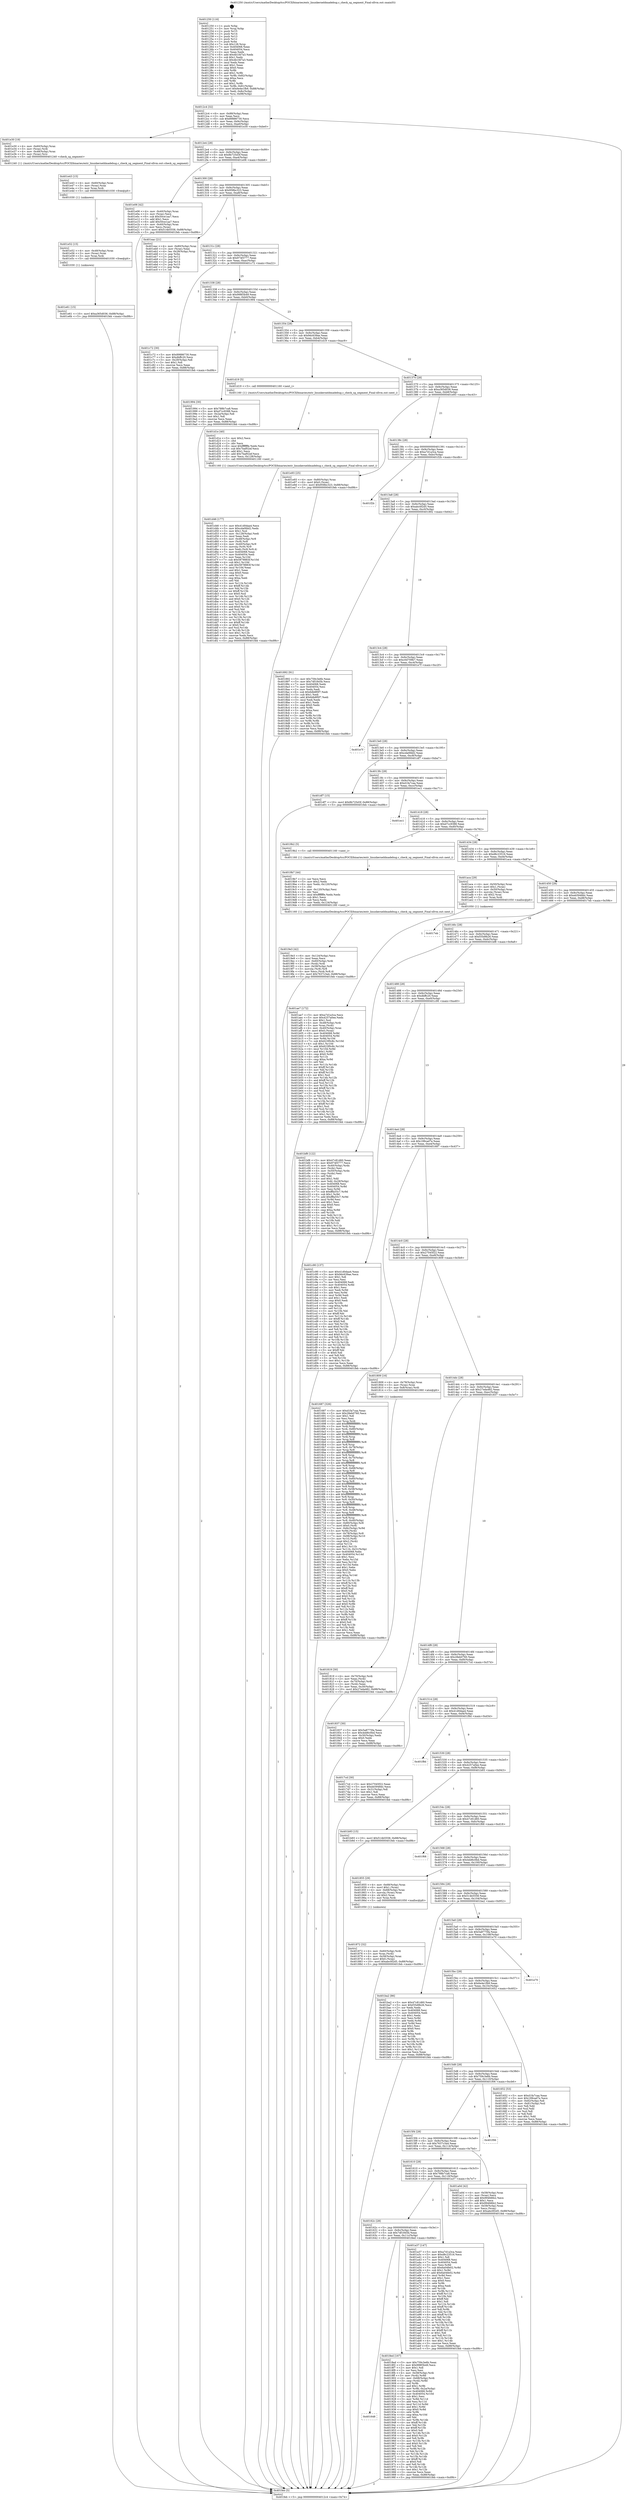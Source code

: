 digraph "0x401250" {
  label = "0x401250 (/mnt/c/Users/mathe/Desktop/tcc/POCII/binaries/extr_linuxkerneldmadebug.c_check_sg_segment_Final-ollvm.out::main(0))"
  labelloc = "t"
  node[shape=record]

  Entry [label="",width=0.3,height=0.3,shape=circle,fillcolor=black,style=filled]
  "0x4012c4" [label="{
     0x4012c4 [32]\l
     | [instrs]\l
     &nbsp;&nbsp;0x4012c4 \<+6\>: mov -0x88(%rbp),%eax\l
     &nbsp;&nbsp;0x4012ca \<+2\>: mov %eax,%ecx\l
     &nbsp;&nbsp;0x4012cc \<+6\>: sub $0x89886730,%ecx\l
     &nbsp;&nbsp;0x4012d2 \<+6\>: mov %eax,-0x9c(%rbp)\l
     &nbsp;&nbsp;0x4012d8 \<+6\>: mov %ecx,-0xa0(%rbp)\l
     &nbsp;&nbsp;0x4012de \<+6\>: je 0000000000401e30 \<main+0xbe0\>\l
  }"]
  "0x401e30" [label="{
     0x401e30 [19]\l
     | [instrs]\l
     &nbsp;&nbsp;0x401e30 \<+4\>: mov -0x60(%rbp),%rax\l
     &nbsp;&nbsp;0x401e34 \<+3\>: mov (%rax),%rdi\l
     &nbsp;&nbsp;0x401e37 \<+4\>: mov -0x48(%rbp),%rax\l
     &nbsp;&nbsp;0x401e3b \<+3\>: mov (%rax),%rsi\l
     &nbsp;&nbsp;0x401e3e \<+5\>: call 0000000000401240 \<check_sg_segment\>\l
     | [calls]\l
     &nbsp;&nbsp;0x401240 \{1\} (/mnt/c/Users/mathe/Desktop/tcc/POCII/binaries/extr_linuxkerneldmadebug.c_check_sg_segment_Final-ollvm.out::check_sg_segment)\l
  }"]
  "0x4012e4" [label="{
     0x4012e4 [28]\l
     | [instrs]\l
     &nbsp;&nbsp;0x4012e4 \<+5\>: jmp 00000000004012e9 \<main+0x99\>\l
     &nbsp;&nbsp;0x4012e9 \<+6\>: mov -0x9c(%rbp),%eax\l
     &nbsp;&nbsp;0x4012ef \<+5\>: sub $0x8b725d3f,%eax\l
     &nbsp;&nbsp;0x4012f4 \<+6\>: mov %eax,-0xa4(%rbp)\l
     &nbsp;&nbsp;0x4012fa \<+6\>: je 0000000000401e06 \<main+0xbb6\>\l
  }"]
  Exit [label="",width=0.3,height=0.3,shape=circle,fillcolor=black,style=filled,peripheries=2]
  "0x401e06" [label="{
     0x401e06 [42]\l
     | [instrs]\l
     &nbsp;&nbsp;0x401e06 \<+4\>: mov -0x40(%rbp),%rax\l
     &nbsp;&nbsp;0x401e0a \<+2\>: mov (%rax),%ecx\l
     &nbsp;&nbsp;0x401e0c \<+6\>: sub $0x50ce1aa7,%ecx\l
     &nbsp;&nbsp;0x401e12 \<+3\>: add $0x1,%ecx\l
     &nbsp;&nbsp;0x401e15 \<+6\>: add $0x50ce1aa7,%ecx\l
     &nbsp;&nbsp;0x401e1b \<+4\>: mov -0x40(%rbp),%rax\l
     &nbsp;&nbsp;0x401e1f \<+2\>: mov %ecx,(%rax)\l
     &nbsp;&nbsp;0x401e21 \<+10\>: movl $0x514b5558,-0x88(%rbp)\l
     &nbsp;&nbsp;0x401e2b \<+5\>: jmp 0000000000401feb \<main+0xd9b\>\l
  }"]
  "0x401300" [label="{
     0x401300 [28]\l
     | [instrs]\l
     &nbsp;&nbsp;0x401300 \<+5\>: jmp 0000000000401305 \<main+0xb5\>\l
     &nbsp;&nbsp;0x401305 \<+6\>: mov -0x9c(%rbp),%eax\l
     &nbsp;&nbsp;0x40130b \<+5\>: sub $0x958bc323,%eax\l
     &nbsp;&nbsp;0x401310 \<+6\>: mov %eax,-0xa8(%rbp)\l
     &nbsp;&nbsp;0x401316 \<+6\>: je 0000000000401eac \<main+0xc5c\>\l
  }"]
  "0x401e61" [label="{
     0x401e61 [15]\l
     | [instrs]\l
     &nbsp;&nbsp;0x401e61 \<+10\>: movl $0xa365d036,-0x88(%rbp)\l
     &nbsp;&nbsp;0x401e6b \<+5\>: jmp 0000000000401feb \<main+0xd9b\>\l
  }"]
  "0x401eac" [label="{
     0x401eac [21]\l
     | [instrs]\l
     &nbsp;&nbsp;0x401eac \<+4\>: mov -0x80(%rbp),%rax\l
     &nbsp;&nbsp;0x401eb0 \<+2\>: mov (%rax),%eax\l
     &nbsp;&nbsp;0x401eb2 \<+4\>: lea -0x28(%rbp),%rsp\l
     &nbsp;&nbsp;0x401eb6 \<+1\>: pop %rbx\l
     &nbsp;&nbsp;0x401eb7 \<+2\>: pop %r12\l
     &nbsp;&nbsp;0x401eb9 \<+2\>: pop %r13\l
     &nbsp;&nbsp;0x401ebb \<+2\>: pop %r14\l
     &nbsp;&nbsp;0x401ebd \<+2\>: pop %r15\l
     &nbsp;&nbsp;0x401ebf \<+1\>: pop %rbp\l
     &nbsp;&nbsp;0x401ec0 \<+1\>: ret\l
  }"]
  "0x40131c" [label="{
     0x40131c [28]\l
     | [instrs]\l
     &nbsp;&nbsp;0x40131c \<+5\>: jmp 0000000000401321 \<main+0xd1\>\l
     &nbsp;&nbsp;0x401321 \<+6\>: mov -0x9c(%rbp),%eax\l
     &nbsp;&nbsp;0x401327 \<+5\>: sub $0x974f3777,%eax\l
     &nbsp;&nbsp;0x40132c \<+6\>: mov %eax,-0xac(%rbp)\l
     &nbsp;&nbsp;0x401332 \<+6\>: je 0000000000401c72 \<main+0xa22\>\l
  }"]
  "0x401e52" [label="{
     0x401e52 [15]\l
     | [instrs]\l
     &nbsp;&nbsp;0x401e52 \<+4\>: mov -0x48(%rbp),%rax\l
     &nbsp;&nbsp;0x401e56 \<+3\>: mov (%rax),%rax\l
     &nbsp;&nbsp;0x401e59 \<+3\>: mov %rax,%rdi\l
     &nbsp;&nbsp;0x401e5c \<+5\>: call 0000000000401030 \<free@plt\>\l
     | [calls]\l
     &nbsp;&nbsp;0x401030 \{1\} (unknown)\l
  }"]
  "0x401c72" [label="{
     0x401c72 [30]\l
     | [instrs]\l
     &nbsp;&nbsp;0x401c72 \<+5\>: mov $0x89886730,%eax\l
     &nbsp;&nbsp;0x401c77 \<+5\>: mov $0xdbffc20,%ecx\l
     &nbsp;&nbsp;0x401c7c \<+3\>: mov -0x29(%rbp),%dl\l
     &nbsp;&nbsp;0x401c7f \<+3\>: test $0x1,%dl\l
     &nbsp;&nbsp;0x401c82 \<+3\>: cmovne %ecx,%eax\l
     &nbsp;&nbsp;0x401c85 \<+6\>: mov %eax,-0x88(%rbp)\l
     &nbsp;&nbsp;0x401c8b \<+5\>: jmp 0000000000401feb \<main+0xd9b\>\l
  }"]
  "0x401338" [label="{
     0x401338 [28]\l
     | [instrs]\l
     &nbsp;&nbsp;0x401338 \<+5\>: jmp 000000000040133d \<main+0xed\>\l
     &nbsp;&nbsp;0x40133d \<+6\>: mov -0x9c(%rbp),%eax\l
     &nbsp;&nbsp;0x401343 \<+5\>: sub $0x998f3b49,%eax\l
     &nbsp;&nbsp;0x401348 \<+6\>: mov %eax,-0xb0(%rbp)\l
     &nbsp;&nbsp;0x40134e \<+6\>: je 0000000000401994 \<main+0x744\>\l
  }"]
  "0x401e43" [label="{
     0x401e43 [15]\l
     | [instrs]\l
     &nbsp;&nbsp;0x401e43 \<+4\>: mov -0x60(%rbp),%rax\l
     &nbsp;&nbsp;0x401e47 \<+3\>: mov (%rax),%rax\l
     &nbsp;&nbsp;0x401e4a \<+3\>: mov %rax,%rdi\l
     &nbsp;&nbsp;0x401e4d \<+5\>: call 0000000000401030 \<free@plt\>\l
     | [calls]\l
     &nbsp;&nbsp;0x401030 \{1\} (unknown)\l
  }"]
  "0x401994" [label="{
     0x401994 [30]\l
     | [instrs]\l
     &nbsp;&nbsp;0x401994 \<+5\>: mov $0x788b7ca8,%eax\l
     &nbsp;&nbsp;0x401999 \<+5\>: mov $0xd7cc9388,%ecx\l
     &nbsp;&nbsp;0x40199e \<+3\>: mov -0x2a(%rbp),%dl\l
     &nbsp;&nbsp;0x4019a1 \<+3\>: test $0x1,%dl\l
     &nbsp;&nbsp;0x4019a4 \<+3\>: cmovne %ecx,%eax\l
     &nbsp;&nbsp;0x4019a7 \<+6\>: mov %eax,-0x88(%rbp)\l
     &nbsp;&nbsp;0x4019ad \<+5\>: jmp 0000000000401feb \<main+0xd9b\>\l
  }"]
  "0x401354" [label="{
     0x401354 [28]\l
     | [instrs]\l
     &nbsp;&nbsp;0x401354 \<+5\>: jmp 0000000000401359 \<main+0x109\>\l
     &nbsp;&nbsp;0x401359 \<+6\>: mov -0x9c(%rbp),%eax\l
     &nbsp;&nbsp;0x40135f \<+5\>: sub $0x9dc639ae,%eax\l
     &nbsp;&nbsp;0x401364 \<+6\>: mov %eax,-0xb4(%rbp)\l
     &nbsp;&nbsp;0x40136a \<+6\>: je 0000000000401d19 \<main+0xac9\>\l
  }"]
  "0x401d46" [label="{
     0x401d46 [177]\l
     | [instrs]\l
     &nbsp;&nbsp;0x401d46 \<+5\>: mov $0x41d0daa4,%ecx\l
     &nbsp;&nbsp;0x401d4b \<+5\>: mov $0xcda0fdd2,%edx\l
     &nbsp;&nbsp;0x401d50 \<+3\>: mov $0x1,%sil\l
     &nbsp;&nbsp;0x401d53 \<+6\>: mov -0x128(%rbp),%edi\l
     &nbsp;&nbsp;0x401d59 \<+3\>: imul %eax,%edi\l
     &nbsp;&nbsp;0x401d5c \<+4\>: mov -0x48(%rbp),%r8\l
     &nbsp;&nbsp;0x401d60 \<+3\>: mov (%r8),%r8\l
     &nbsp;&nbsp;0x401d63 \<+4\>: mov -0x40(%rbp),%r9\l
     &nbsp;&nbsp;0x401d67 \<+3\>: movslq (%r9),%r9\l
     &nbsp;&nbsp;0x401d6a \<+4\>: mov %edi,(%r8,%r9,4)\l
     &nbsp;&nbsp;0x401d6e \<+7\>: mov 0x404068,%eax\l
     &nbsp;&nbsp;0x401d75 \<+7\>: mov 0x404054,%edi\l
     &nbsp;&nbsp;0x401d7c \<+3\>: mov %eax,%r10d\l
     &nbsp;&nbsp;0x401d7f \<+7\>: sub $0x5878883f,%r10d\l
     &nbsp;&nbsp;0x401d86 \<+4\>: sub $0x1,%r10d\l
     &nbsp;&nbsp;0x401d8a \<+7\>: add $0x5878883f,%r10d\l
     &nbsp;&nbsp;0x401d91 \<+4\>: imul %r10d,%eax\l
     &nbsp;&nbsp;0x401d95 \<+3\>: and $0x1,%eax\l
     &nbsp;&nbsp;0x401d98 \<+3\>: cmp $0x0,%eax\l
     &nbsp;&nbsp;0x401d9b \<+4\>: sete %r11b\l
     &nbsp;&nbsp;0x401d9f \<+3\>: cmp $0xa,%edi\l
     &nbsp;&nbsp;0x401da2 \<+3\>: setl %bl\l
     &nbsp;&nbsp;0x401da5 \<+3\>: mov %r11b,%r14b\l
     &nbsp;&nbsp;0x401da8 \<+4\>: xor $0xff,%r14b\l
     &nbsp;&nbsp;0x401dac \<+3\>: mov %bl,%r15b\l
     &nbsp;&nbsp;0x401daf \<+4\>: xor $0xff,%r15b\l
     &nbsp;&nbsp;0x401db3 \<+4\>: xor $0x0,%sil\l
     &nbsp;&nbsp;0x401db7 \<+3\>: mov %r14b,%r12b\l
     &nbsp;&nbsp;0x401dba \<+4\>: and $0x0,%r12b\l
     &nbsp;&nbsp;0x401dbe \<+3\>: and %sil,%r11b\l
     &nbsp;&nbsp;0x401dc1 \<+3\>: mov %r15b,%r13b\l
     &nbsp;&nbsp;0x401dc4 \<+4\>: and $0x0,%r13b\l
     &nbsp;&nbsp;0x401dc8 \<+3\>: and %sil,%bl\l
     &nbsp;&nbsp;0x401dcb \<+3\>: or %r11b,%r12b\l
     &nbsp;&nbsp;0x401dce \<+3\>: or %bl,%r13b\l
     &nbsp;&nbsp;0x401dd1 \<+3\>: xor %r13b,%r12b\l
     &nbsp;&nbsp;0x401dd4 \<+3\>: or %r15b,%r14b\l
     &nbsp;&nbsp;0x401dd7 \<+4\>: xor $0xff,%r14b\l
     &nbsp;&nbsp;0x401ddb \<+4\>: or $0x0,%sil\l
     &nbsp;&nbsp;0x401ddf \<+3\>: and %sil,%r14b\l
     &nbsp;&nbsp;0x401de2 \<+3\>: or %r14b,%r12b\l
     &nbsp;&nbsp;0x401de5 \<+4\>: test $0x1,%r12b\l
     &nbsp;&nbsp;0x401de9 \<+3\>: cmovne %edx,%ecx\l
     &nbsp;&nbsp;0x401dec \<+6\>: mov %ecx,-0x88(%rbp)\l
     &nbsp;&nbsp;0x401df2 \<+5\>: jmp 0000000000401feb \<main+0xd9b\>\l
  }"]
  "0x401d19" [label="{
     0x401d19 [5]\l
     | [instrs]\l
     &nbsp;&nbsp;0x401d19 \<+5\>: call 0000000000401160 \<next_i\>\l
     | [calls]\l
     &nbsp;&nbsp;0x401160 \{1\} (/mnt/c/Users/mathe/Desktop/tcc/POCII/binaries/extr_linuxkerneldmadebug.c_check_sg_segment_Final-ollvm.out::next_i)\l
  }"]
  "0x401370" [label="{
     0x401370 [28]\l
     | [instrs]\l
     &nbsp;&nbsp;0x401370 \<+5\>: jmp 0000000000401375 \<main+0x125\>\l
     &nbsp;&nbsp;0x401375 \<+6\>: mov -0x9c(%rbp),%eax\l
     &nbsp;&nbsp;0x40137b \<+5\>: sub $0xa365d036,%eax\l
     &nbsp;&nbsp;0x401380 \<+6\>: mov %eax,-0xb8(%rbp)\l
     &nbsp;&nbsp;0x401386 \<+6\>: je 0000000000401e93 \<main+0xc43\>\l
  }"]
  "0x401d1e" [label="{
     0x401d1e [40]\l
     | [instrs]\l
     &nbsp;&nbsp;0x401d1e \<+5\>: mov $0x2,%ecx\l
     &nbsp;&nbsp;0x401d23 \<+1\>: cltd\l
     &nbsp;&nbsp;0x401d24 \<+2\>: idiv %ecx\l
     &nbsp;&nbsp;0x401d26 \<+6\>: imul $0xfffffffe,%edx,%ecx\l
     &nbsp;&nbsp;0x401d2c \<+6\>: sub $0x7baf02ef,%ecx\l
     &nbsp;&nbsp;0x401d32 \<+3\>: add $0x1,%ecx\l
     &nbsp;&nbsp;0x401d35 \<+6\>: add $0x7baf02ef,%ecx\l
     &nbsp;&nbsp;0x401d3b \<+6\>: mov %ecx,-0x128(%rbp)\l
     &nbsp;&nbsp;0x401d41 \<+5\>: call 0000000000401160 \<next_i\>\l
     | [calls]\l
     &nbsp;&nbsp;0x401160 \{1\} (/mnt/c/Users/mathe/Desktop/tcc/POCII/binaries/extr_linuxkerneldmadebug.c_check_sg_segment_Final-ollvm.out::next_i)\l
  }"]
  "0x401e93" [label="{
     0x401e93 [25]\l
     | [instrs]\l
     &nbsp;&nbsp;0x401e93 \<+4\>: mov -0x80(%rbp),%rax\l
     &nbsp;&nbsp;0x401e97 \<+6\>: movl $0x0,(%rax)\l
     &nbsp;&nbsp;0x401e9d \<+10\>: movl $0x958bc323,-0x88(%rbp)\l
     &nbsp;&nbsp;0x401ea7 \<+5\>: jmp 0000000000401feb \<main+0xd9b\>\l
  }"]
  "0x40138c" [label="{
     0x40138c [28]\l
     | [instrs]\l
     &nbsp;&nbsp;0x40138c \<+5\>: jmp 0000000000401391 \<main+0x141\>\l
     &nbsp;&nbsp;0x401391 \<+6\>: mov -0x9c(%rbp),%eax\l
     &nbsp;&nbsp;0x401397 \<+5\>: sub $0xa7d1a3ca,%eax\l
     &nbsp;&nbsp;0x40139c \<+6\>: mov %eax,-0xbc(%rbp)\l
     &nbsp;&nbsp;0x4013a2 \<+6\>: je 0000000000401f2b \<main+0xcdb\>\l
  }"]
  "0x401ae7" [label="{
     0x401ae7 [172]\l
     | [instrs]\l
     &nbsp;&nbsp;0x401ae7 \<+5\>: mov $0xa7d1a3ca,%ecx\l
     &nbsp;&nbsp;0x401aec \<+5\>: mov $0x4257a0ee,%edx\l
     &nbsp;&nbsp;0x401af1 \<+3\>: mov $0x1,%sil\l
     &nbsp;&nbsp;0x401af4 \<+4\>: mov -0x48(%rbp),%rdi\l
     &nbsp;&nbsp;0x401af8 \<+3\>: mov %rax,(%rdi)\l
     &nbsp;&nbsp;0x401afb \<+4\>: mov -0x40(%rbp),%rax\l
     &nbsp;&nbsp;0x401aff \<+6\>: movl $0x0,(%rax)\l
     &nbsp;&nbsp;0x401b05 \<+8\>: mov 0x404068,%r8d\l
     &nbsp;&nbsp;0x401b0d \<+8\>: mov 0x404054,%r9d\l
     &nbsp;&nbsp;0x401b15 \<+3\>: mov %r8d,%r10d\l
     &nbsp;&nbsp;0x401b18 \<+7\>: sub $0x623f0c8c,%r10d\l
     &nbsp;&nbsp;0x401b1f \<+4\>: sub $0x1,%r10d\l
     &nbsp;&nbsp;0x401b23 \<+7\>: add $0x623f0c8c,%r10d\l
     &nbsp;&nbsp;0x401b2a \<+4\>: imul %r10d,%r8d\l
     &nbsp;&nbsp;0x401b2e \<+4\>: and $0x1,%r8d\l
     &nbsp;&nbsp;0x401b32 \<+4\>: cmp $0x0,%r8d\l
     &nbsp;&nbsp;0x401b36 \<+4\>: sete %r11b\l
     &nbsp;&nbsp;0x401b3a \<+4\>: cmp $0xa,%r9d\l
     &nbsp;&nbsp;0x401b3e \<+3\>: setl %bl\l
     &nbsp;&nbsp;0x401b41 \<+3\>: mov %r11b,%r14b\l
     &nbsp;&nbsp;0x401b44 \<+4\>: xor $0xff,%r14b\l
     &nbsp;&nbsp;0x401b48 \<+3\>: mov %bl,%r15b\l
     &nbsp;&nbsp;0x401b4b \<+4\>: xor $0xff,%r15b\l
     &nbsp;&nbsp;0x401b4f \<+4\>: xor $0x1,%sil\l
     &nbsp;&nbsp;0x401b53 \<+3\>: mov %r14b,%r12b\l
     &nbsp;&nbsp;0x401b56 \<+4\>: and $0xff,%r12b\l
     &nbsp;&nbsp;0x401b5a \<+3\>: and %sil,%r11b\l
     &nbsp;&nbsp;0x401b5d \<+3\>: mov %r15b,%r13b\l
     &nbsp;&nbsp;0x401b60 \<+4\>: and $0xff,%r13b\l
     &nbsp;&nbsp;0x401b64 \<+3\>: and %sil,%bl\l
     &nbsp;&nbsp;0x401b67 \<+3\>: or %r11b,%r12b\l
     &nbsp;&nbsp;0x401b6a \<+3\>: or %bl,%r13b\l
     &nbsp;&nbsp;0x401b6d \<+3\>: xor %r13b,%r12b\l
     &nbsp;&nbsp;0x401b70 \<+3\>: or %r15b,%r14b\l
     &nbsp;&nbsp;0x401b73 \<+4\>: xor $0xff,%r14b\l
     &nbsp;&nbsp;0x401b77 \<+4\>: or $0x1,%sil\l
     &nbsp;&nbsp;0x401b7b \<+3\>: and %sil,%r14b\l
     &nbsp;&nbsp;0x401b7e \<+3\>: or %r14b,%r12b\l
     &nbsp;&nbsp;0x401b81 \<+4\>: test $0x1,%r12b\l
     &nbsp;&nbsp;0x401b85 \<+3\>: cmovne %edx,%ecx\l
     &nbsp;&nbsp;0x401b88 \<+6\>: mov %ecx,-0x88(%rbp)\l
     &nbsp;&nbsp;0x401b8e \<+5\>: jmp 0000000000401feb \<main+0xd9b\>\l
  }"]
  "0x401f2b" [label="{
     0x401f2b\l
  }", style=dashed]
  "0x4013a8" [label="{
     0x4013a8 [28]\l
     | [instrs]\l
     &nbsp;&nbsp;0x4013a8 \<+5\>: jmp 00000000004013ad \<main+0x15d\>\l
     &nbsp;&nbsp;0x4013ad \<+6\>: mov -0x9c(%rbp),%eax\l
     &nbsp;&nbsp;0x4013b3 \<+5\>: sub $0xabc0f2d5,%eax\l
     &nbsp;&nbsp;0x4013b8 \<+6\>: mov %eax,-0xc0(%rbp)\l
     &nbsp;&nbsp;0x4013be \<+6\>: je 0000000000401892 \<main+0x642\>\l
  }"]
  "0x4019e3" [label="{
     0x4019e3 [42]\l
     | [instrs]\l
     &nbsp;&nbsp;0x4019e3 \<+6\>: mov -0x124(%rbp),%ecx\l
     &nbsp;&nbsp;0x4019e9 \<+3\>: imul %eax,%ecx\l
     &nbsp;&nbsp;0x4019ec \<+4\>: mov -0x60(%rbp),%rdi\l
     &nbsp;&nbsp;0x4019f0 \<+3\>: mov (%rdi),%rdi\l
     &nbsp;&nbsp;0x4019f3 \<+4\>: mov -0x58(%rbp),%r8\l
     &nbsp;&nbsp;0x4019f7 \<+3\>: movslq (%r8),%r8\l
     &nbsp;&nbsp;0x4019fa \<+4\>: mov %ecx,(%rdi,%r8,4)\l
     &nbsp;&nbsp;0x4019fe \<+10\>: movl $0x7637c3a4,-0x88(%rbp)\l
     &nbsp;&nbsp;0x401a08 \<+5\>: jmp 0000000000401feb \<main+0xd9b\>\l
  }"]
  "0x401892" [label="{
     0x401892 [91]\l
     | [instrs]\l
     &nbsp;&nbsp;0x401892 \<+5\>: mov $0x759c3e6b,%eax\l
     &nbsp;&nbsp;0x401897 \<+5\>: mov $0x7df1845b,%ecx\l
     &nbsp;&nbsp;0x40189c \<+7\>: mov 0x404068,%edx\l
     &nbsp;&nbsp;0x4018a3 \<+7\>: mov 0x404054,%esi\l
     &nbsp;&nbsp;0x4018aa \<+2\>: mov %edx,%edi\l
     &nbsp;&nbsp;0x4018ac \<+6\>: sub $0x6db8f0f7,%edi\l
     &nbsp;&nbsp;0x4018b2 \<+3\>: sub $0x1,%edi\l
     &nbsp;&nbsp;0x4018b5 \<+6\>: add $0x6db8f0f7,%edi\l
     &nbsp;&nbsp;0x4018bb \<+3\>: imul %edi,%edx\l
     &nbsp;&nbsp;0x4018be \<+3\>: and $0x1,%edx\l
     &nbsp;&nbsp;0x4018c1 \<+3\>: cmp $0x0,%edx\l
     &nbsp;&nbsp;0x4018c4 \<+4\>: sete %r8b\l
     &nbsp;&nbsp;0x4018c8 \<+3\>: cmp $0xa,%esi\l
     &nbsp;&nbsp;0x4018cb \<+4\>: setl %r9b\l
     &nbsp;&nbsp;0x4018cf \<+3\>: mov %r8b,%r10b\l
     &nbsp;&nbsp;0x4018d2 \<+3\>: and %r9b,%r10b\l
     &nbsp;&nbsp;0x4018d5 \<+3\>: xor %r9b,%r8b\l
     &nbsp;&nbsp;0x4018d8 \<+3\>: or %r8b,%r10b\l
     &nbsp;&nbsp;0x4018db \<+4\>: test $0x1,%r10b\l
     &nbsp;&nbsp;0x4018df \<+3\>: cmovne %ecx,%eax\l
     &nbsp;&nbsp;0x4018e2 \<+6\>: mov %eax,-0x88(%rbp)\l
     &nbsp;&nbsp;0x4018e8 \<+5\>: jmp 0000000000401feb \<main+0xd9b\>\l
  }"]
  "0x4013c4" [label="{
     0x4013c4 [28]\l
     | [instrs]\l
     &nbsp;&nbsp;0x4013c4 \<+5\>: jmp 00000000004013c9 \<main+0x179\>\l
     &nbsp;&nbsp;0x4013c9 \<+6\>: mov -0x9c(%rbp),%eax\l
     &nbsp;&nbsp;0x4013cf \<+5\>: sub $0xc0d709b7,%eax\l
     &nbsp;&nbsp;0x4013d4 \<+6\>: mov %eax,-0xc4(%rbp)\l
     &nbsp;&nbsp;0x4013da \<+6\>: je 0000000000401e7f \<main+0xc2f\>\l
  }"]
  "0x4019b7" [label="{
     0x4019b7 [44]\l
     | [instrs]\l
     &nbsp;&nbsp;0x4019b7 \<+2\>: xor %ecx,%ecx\l
     &nbsp;&nbsp;0x4019b9 \<+5\>: mov $0x2,%edx\l
     &nbsp;&nbsp;0x4019be \<+6\>: mov %edx,-0x120(%rbp)\l
     &nbsp;&nbsp;0x4019c4 \<+1\>: cltd\l
     &nbsp;&nbsp;0x4019c5 \<+6\>: mov -0x120(%rbp),%esi\l
     &nbsp;&nbsp;0x4019cb \<+2\>: idiv %esi\l
     &nbsp;&nbsp;0x4019cd \<+6\>: imul $0xfffffffe,%edx,%edx\l
     &nbsp;&nbsp;0x4019d3 \<+3\>: sub $0x1,%ecx\l
     &nbsp;&nbsp;0x4019d6 \<+2\>: sub %ecx,%edx\l
     &nbsp;&nbsp;0x4019d8 \<+6\>: mov %edx,-0x124(%rbp)\l
     &nbsp;&nbsp;0x4019de \<+5\>: call 0000000000401160 \<next_i\>\l
     | [calls]\l
     &nbsp;&nbsp;0x401160 \{1\} (/mnt/c/Users/mathe/Desktop/tcc/POCII/binaries/extr_linuxkerneldmadebug.c_check_sg_segment_Final-ollvm.out::next_i)\l
  }"]
  "0x401e7f" [label="{
     0x401e7f\l
  }", style=dashed]
  "0x4013e0" [label="{
     0x4013e0 [28]\l
     | [instrs]\l
     &nbsp;&nbsp;0x4013e0 \<+5\>: jmp 00000000004013e5 \<main+0x195\>\l
     &nbsp;&nbsp;0x4013e5 \<+6\>: mov -0x9c(%rbp),%eax\l
     &nbsp;&nbsp;0x4013eb \<+5\>: sub $0xcda0fdd2,%eax\l
     &nbsp;&nbsp;0x4013f0 \<+6\>: mov %eax,-0xc8(%rbp)\l
     &nbsp;&nbsp;0x4013f6 \<+6\>: je 0000000000401df7 \<main+0xba7\>\l
  }"]
  "0x401648" [label="{
     0x401648\l
  }", style=dashed]
  "0x401df7" [label="{
     0x401df7 [15]\l
     | [instrs]\l
     &nbsp;&nbsp;0x401df7 \<+10\>: movl $0x8b725d3f,-0x88(%rbp)\l
     &nbsp;&nbsp;0x401e01 \<+5\>: jmp 0000000000401feb \<main+0xd9b\>\l
  }"]
  "0x4013fc" [label="{
     0x4013fc [28]\l
     | [instrs]\l
     &nbsp;&nbsp;0x4013fc \<+5\>: jmp 0000000000401401 \<main+0x1b1\>\l
     &nbsp;&nbsp;0x401401 \<+6\>: mov -0x9c(%rbp),%eax\l
     &nbsp;&nbsp;0x401407 \<+5\>: sub $0xd1fa7caa,%eax\l
     &nbsp;&nbsp;0x40140c \<+6\>: mov %eax,-0xcc(%rbp)\l
     &nbsp;&nbsp;0x401412 \<+6\>: je 0000000000401ec1 \<main+0xc71\>\l
  }"]
  "0x4018ed" [label="{
     0x4018ed [167]\l
     | [instrs]\l
     &nbsp;&nbsp;0x4018ed \<+5\>: mov $0x759c3e6b,%eax\l
     &nbsp;&nbsp;0x4018f2 \<+5\>: mov $0x998f3b49,%ecx\l
     &nbsp;&nbsp;0x4018f7 \<+2\>: mov $0x1,%dl\l
     &nbsp;&nbsp;0x4018f9 \<+2\>: xor %esi,%esi\l
     &nbsp;&nbsp;0x4018fb \<+4\>: mov -0x58(%rbp),%rdi\l
     &nbsp;&nbsp;0x4018ff \<+3\>: mov (%rdi),%r8d\l
     &nbsp;&nbsp;0x401902 \<+4\>: mov -0x68(%rbp),%rdi\l
     &nbsp;&nbsp;0x401906 \<+3\>: cmp (%rdi),%r8d\l
     &nbsp;&nbsp;0x401909 \<+4\>: setl %r9b\l
     &nbsp;&nbsp;0x40190d \<+4\>: and $0x1,%r9b\l
     &nbsp;&nbsp;0x401911 \<+4\>: mov %r9b,-0x2a(%rbp)\l
     &nbsp;&nbsp;0x401915 \<+8\>: mov 0x404068,%r8d\l
     &nbsp;&nbsp;0x40191d \<+8\>: mov 0x404054,%r10d\l
     &nbsp;&nbsp;0x401925 \<+3\>: sub $0x1,%esi\l
     &nbsp;&nbsp;0x401928 \<+3\>: mov %r8d,%r11d\l
     &nbsp;&nbsp;0x40192b \<+3\>: add %esi,%r11d\l
     &nbsp;&nbsp;0x40192e \<+4\>: imul %r11d,%r8d\l
     &nbsp;&nbsp;0x401932 \<+4\>: and $0x1,%r8d\l
     &nbsp;&nbsp;0x401936 \<+4\>: cmp $0x0,%r8d\l
     &nbsp;&nbsp;0x40193a \<+4\>: sete %r9b\l
     &nbsp;&nbsp;0x40193e \<+4\>: cmp $0xa,%r10d\l
     &nbsp;&nbsp;0x401942 \<+3\>: setl %bl\l
     &nbsp;&nbsp;0x401945 \<+3\>: mov %r9b,%r14b\l
     &nbsp;&nbsp;0x401948 \<+4\>: xor $0xff,%r14b\l
     &nbsp;&nbsp;0x40194c \<+3\>: mov %bl,%r15b\l
     &nbsp;&nbsp;0x40194f \<+4\>: xor $0xff,%r15b\l
     &nbsp;&nbsp;0x401953 \<+3\>: xor $0x0,%dl\l
     &nbsp;&nbsp;0x401956 \<+3\>: mov %r14b,%r12b\l
     &nbsp;&nbsp;0x401959 \<+4\>: and $0x0,%r12b\l
     &nbsp;&nbsp;0x40195d \<+3\>: and %dl,%r9b\l
     &nbsp;&nbsp;0x401960 \<+3\>: mov %r15b,%r13b\l
     &nbsp;&nbsp;0x401963 \<+4\>: and $0x0,%r13b\l
     &nbsp;&nbsp;0x401967 \<+2\>: and %dl,%bl\l
     &nbsp;&nbsp;0x401969 \<+3\>: or %r9b,%r12b\l
     &nbsp;&nbsp;0x40196c \<+3\>: or %bl,%r13b\l
     &nbsp;&nbsp;0x40196f \<+3\>: xor %r13b,%r12b\l
     &nbsp;&nbsp;0x401972 \<+3\>: or %r15b,%r14b\l
     &nbsp;&nbsp;0x401975 \<+4\>: xor $0xff,%r14b\l
     &nbsp;&nbsp;0x401979 \<+3\>: or $0x0,%dl\l
     &nbsp;&nbsp;0x40197c \<+3\>: and %dl,%r14b\l
     &nbsp;&nbsp;0x40197f \<+3\>: or %r14b,%r12b\l
     &nbsp;&nbsp;0x401982 \<+4\>: test $0x1,%r12b\l
     &nbsp;&nbsp;0x401986 \<+3\>: cmovne %ecx,%eax\l
     &nbsp;&nbsp;0x401989 \<+6\>: mov %eax,-0x88(%rbp)\l
     &nbsp;&nbsp;0x40198f \<+5\>: jmp 0000000000401feb \<main+0xd9b\>\l
  }"]
  "0x401ec1" [label="{
     0x401ec1\l
  }", style=dashed]
  "0x401418" [label="{
     0x401418 [28]\l
     | [instrs]\l
     &nbsp;&nbsp;0x401418 \<+5\>: jmp 000000000040141d \<main+0x1cd\>\l
     &nbsp;&nbsp;0x40141d \<+6\>: mov -0x9c(%rbp),%eax\l
     &nbsp;&nbsp;0x401423 \<+5\>: sub $0xd7cc9388,%eax\l
     &nbsp;&nbsp;0x401428 \<+6\>: mov %eax,-0xd0(%rbp)\l
     &nbsp;&nbsp;0x40142e \<+6\>: je 00000000004019b2 \<main+0x762\>\l
  }"]
  "0x40162c" [label="{
     0x40162c [28]\l
     | [instrs]\l
     &nbsp;&nbsp;0x40162c \<+5\>: jmp 0000000000401631 \<main+0x3e1\>\l
     &nbsp;&nbsp;0x401631 \<+6\>: mov -0x9c(%rbp),%eax\l
     &nbsp;&nbsp;0x401637 \<+5\>: sub $0x7df1845b,%eax\l
     &nbsp;&nbsp;0x40163c \<+6\>: mov %eax,-0x11c(%rbp)\l
     &nbsp;&nbsp;0x401642 \<+6\>: je 00000000004018ed \<main+0x69d\>\l
  }"]
  "0x4019b2" [label="{
     0x4019b2 [5]\l
     | [instrs]\l
     &nbsp;&nbsp;0x4019b2 \<+5\>: call 0000000000401160 \<next_i\>\l
     | [calls]\l
     &nbsp;&nbsp;0x401160 \{1\} (/mnt/c/Users/mathe/Desktop/tcc/POCII/binaries/extr_linuxkerneldmadebug.c_check_sg_segment_Final-ollvm.out::next_i)\l
  }"]
  "0x401434" [label="{
     0x401434 [28]\l
     | [instrs]\l
     &nbsp;&nbsp;0x401434 \<+5\>: jmp 0000000000401439 \<main+0x1e9\>\l
     &nbsp;&nbsp;0x401439 \<+6\>: mov -0x9c(%rbp),%eax\l
     &nbsp;&nbsp;0x40143f \<+5\>: sub $0xd8c23516,%eax\l
     &nbsp;&nbsp;0x401444 \<+6\>: mov %eax,-0xd4(%rbp)\l
     &nbsp;&nbsp;0x40144a \<+6\>: je 0000000000401aca \<main+0x87a\>\l
  }"]
  "0x401a37" [label="{
     0x401a37 [147]\l
     | [instrs]\l
     &nbsp;&nbsp;0x401a37 \<+5\>: mov $0xa7d1a3ca,%eax\l
     &nbsp;&nbsp;0x401a3c \<+5\>: mov $0xd8c23516,%ecx\l
     &nbsp;&nbsp;0x401a41 \<+2\>: mov $0x1,%dl\l
     &nbsp;&nbsp;0x401a43 \<+7\>: mov 0x404068,%esi\l
     &nbsp;&nbsp;0x401a4a \<+7\>: mov 0x404054,%edi\l
     &nbsp;&nbsp;0x401a51 \<+3\>: mov %esi,%r8d\l
     &nbsp;&nbsp;0x401a54 \<+7\>: sub $0x6a04fe02,%r8d\l
     &nbsp;&nbsp;0x401a5b \<+4\>: sub $0x1,%r8d\l
     &nbsp;&nbsp;0x401a5f \<+7\>: add $0x6a04fe02,%r8d\l
     &nbsp;&nbsp;0x401a66 \<+4\>: imul %r8d,%esi\l
     &nbsp;&nbsp;0x401a6a \<+3\>: and $0x1,%esi\l
     &nbsp;&nbsp;0x401a6d \<+3\>: cmp $0x0,%esi\l
     &nbsp;&nbsp;0x401a70 \<+4\>: sete %r9b\l
     &nbsp;&nbsp;0x401a74 \<+3\>: cmp $0xa,%edi\l
     &nbsp;&nbsp;0x401a77 \<+4\>: setl %r10b\l
     &nbsp;&nbsp;0x401a7b \<+3\>: mov %r9b,%r11b\l
     &nbsp;&nbsp;0x401a7e \<+4\>: xor $0xff,%r11b\l
     &nbsp;&nbsp;0x401a82 \<+3\>: mov %r10b,%bl\l
     &nbsp;&nbsp;0x401a85 \<+3\>: xor $0xff,%bl\l
     &nbsp;&nbsp;0x401a88 \<+3\>: xor $0x1,%dl\l
     &nbsp;&nbsp;0x401a8b \<+3\>: mov %r11b,%r14b\l
     &nbsp;&nbsp;0x401a8e \<+4\>: and $0xff,%r14b\l
     &nbsp;&nbsp;0x401a92 \<+3\>: and %dl,%r9b\l
     &nbsp;&nbsp;0x401a95 \<+3\>: mov %bl,%r15b\l
     &nbsp;&nbsp;0x401a98 \<+4\>: and $0xff,%r15b\l
     &nbsp;&nbsp;0x401a9c \<+3\>: and %dl,%r10b\l
     &nbsp;&nbsp;0x401a9f \<+3\>: or %r9b,%r14b\l
     &nbsp;&nbsp;0x401aa2 \<+3\>: or %r10b,%r15b\l
     &nbsp;&nbsp;0x401aa5 \<+3\>: xor %r15b,%r14b\l
     &nbsp;&nbsp;0x401aa8 \<+3\>: or %bl,%r11b\l
     &nbsp;&nbsp;0x401aab \<+4\>: xor $0xff,%r11b\l
     &nbsp;&nbsp;0x401aaf \<+3\>: or $0x1,%dl\l
     &nbsp;&nbsp;0x401ab2 \<+3\>: and %dl,%r11b\l
     &nbsp;&nbsp;0x401ab5 \<+3\>: or %r11b,%r14b\l
     &nbsp;&nbsp;0x401ab8 \<+4\>: test $0x1,%r14b\l
     &nbsp;&nbsp;0x401abc \<+3\>: cmovne %ecx,%eax\l
     &nbsp;&nbsp;0x401abf \<+6\>: mov %eax,-0x88(%rbp)\l
     &nbsp;&nbsp;0x401ac5 \<+5\>: jmp 0000000000401feb \<main+0xd9b\>\l
  }"]
  "0x401aca" [label="{
     0x401aca [29]\l
     | [instrs]\l
     &nbsp;&nbsp;0x401aca \<+4\>: mov -0x50(%rbp),%rax\l
     &nbsp;&nbsp;0x401ace \<+6\>: movl $0x1,(%rax)\l
     &nbsp;&nbsp;0x401ad4 \<+4\>: mov -0x50(%rbp),%rax\l
     &nbsp;&nbsp;0x401ad8 \<+3\>: movslq (%rax),%rax\l
     &nbsp;&nbsp;0x401adb \<+4\>: shl $0x2,%rax\l
     &nbsp;&nbsp;0x401adf \<+3\>: mov %rax,%rdi\l
     &nbsp;&nbsp;0x401ae2 \<+5\>: call 0000000000401050 \<malloc@plt\>\l
     | [calls]\l
     &nbsp;&nbsp;0x401050 \{1\} (unknown)\l
  }"]
  "0x401450" [label="{
     0x401450 [28]\l
     | [instrs]\l
     &nbsp;&nbsp;0x401450 \<+5\>: jmp 0000000000401455 \<main+0x205\>\l
     &nbsp;&nbsp;0x401455 \<+6\>: mov -0x9c(%rbp),%eax\l
     &nbsp;&nbsp;0x40145b \<+5\>: sub $0xeb5948dc,%eax\l
     &nbsp;&nbsp;0x401460 \<+6\>: mov %eax,-0xd8(%rbp)\l
     &nbsp;&nbsp;0x401466 \<+6\>: je 00000000004017eb \<main+0x59b\>\l
  }"]
  "0x401610" [label="{
     0x401610 [28]\l
     | [instrs]\l
     &nbsp;&nbsp;0x401610 \<+5\>: jmp 0000000000401615 \<main+0x3c5\>\l
     &nbsp;&nbsp;0x401615 \<+6\>: mov -0x9c(%rbp),%eax\l
     &nbsp;&nbsp;0x40161b \<+5\>: sub $0x788b7ca8,%eax\l
     &nbsp;&nbsp;0x401620 \<+6\>: mov %eax,-0x118(%rbp)\l
     &nbsp;&nbsp;0x401626 \<+6\>: je 0000000000401a37 \<main+0x7e7\>\l
  }"]
  "0x4017eb" [label="{
     0x4017eb\l
  }", style=dashed]
  "0x40146c" [label="{
     0x40146c [28]\l
     | [instrs]\l
     &nbsp;&nbsp;0x40146c \<+5\>: jmp 0000000000401471 \<main+0x221\>\l
     &nbsp;&nbsp;0x401471 \<+6\>: mov -0x9c(%rbp),%eax\l
     &nbsp;&nbsp;0x401477 \<+5\>: sub $0xf35d9b26,%eax\l
     &nbsp;&nbsp;0x40147c \<+6\>: mov %eax,-0xdc(%rbp)\l
     &nbsp;&nbsp;0x401482 \<+6\>: je 0000000000401bf8 \<main+0x9a8\>\l
  }"]
  "0x401a0d" [label="{
     0x401a0d [42]\l
     | [instrs]\l
     &nbsp;&nbsp;0x401a0d \<+4\>: mov -0x58(%rbp),%rax\l
     &nbsp;&nbsp;0x401a11 \<+2\>: mov (%rax),%ecx\l
     &nbsp;&nbsp;0x401a13 \<+6\>: add $0x994fd6b2,%ecx\l
     &nbsp;&nbsp;0x401a19 \<+3\>: add $0x1,%ecx\l
     &nbsp;&nbsp;0x401a1c \<+6\>: sub $0x994fd6b2,%ecx\l
     &nbsp;&nbsp;0x401a22 \<+4\>: mov -0x58(%rbp),%rax\l
     &nbsp;&nbsp;0x401a26 \<+2\>: mov %ecx,(%rax)\l
     &nbsp;&nbsp;0x401a28 \<+10\>: movl $0xabc0f2d5,-0x88(%rbp)\l
     &nbsp;&nbsp;0x401a32 \<+5\>: jmp 0000000000401feb \<main+0xd9b\>\l
  }"]
  "0x401bf8" [label="{
     0x401bf8 [122]\l
     | [instrs]\l
     &nbsp;&nbsp;0x401bf8 \<+5\>: mov $0x47c81d60,%eax\l
     &nbsp;&nbsp;0x401bfd \<+5\>: mov $0x974f3777,%ecx\l
     &nbsp;&nbsp;0x401c02 \<+4\>: mov -0x40(%rbp),%rdx\l
     &nbsp;&nbsp;0x401c06 \<+2\>: mov (%rdx),%esi\l
     &nbsp;&nbsp;0x401c08 \<+4\>: mov -0x50(%rbp),%rdx\l
     &nbsp;&nbsp;0x401c0c \<+2\>: cmp (%rdx),%esi\l
     &nbsp;&nbsp;0x401c0e \<+4\>: setl %dil\l
     &nbsp;&nbsp;0x401c12 \<+4\>: and $0x1,%dil\l
     &nbsp;&nbsp;0x401c16 \<+4\>: mov %dil,-0x29(%rbp)\l
     &nbsp;&nbsp;0x401c1a \<+7\>: mov 0x404068,%esi\l
     &nbsp;&nbsp;0x401c21 \<+8\>: mov 0x404054,%r8d\l
     &nbsp;&nbsp;0x401c29 \<+3\>: mov %esi,%r9d\l
     &nbsp;&nbsp;0x401c2c \<+7\>: sub $0xfffa55c7,%r9d\l
     &nbsp;&nbsp;0x401c33 \<+4\>: sub $0x1,%r9d\l
     &nbsp;&nbsp;0x401c37 \<+7\>: add $0xfffa55c7,%r9d\l
     &nbsp;&nbsp;0x401c3e \<+4\>: imul %r9d,%esi\l
     &nbsp;&nbsp;0x401c42 \<+3\>: and $0x1,%esi\l
     &nbsp;&nbsp;0x401c45 \<+3\>: cmp $0x0,%esi\l
     &nbsp;&nbsp;0x401c48 \<+4\>: sete %dil\l
     &nbsp;&nbsp;0x401c4c \<+4\>: cmp $0xa,%r8d\l
     &nbsp;&nbsp;0x401c50 \<+4\>: setl %r10b\l
     &nbsp;&nbsp;0x401c54 \<+3\>: mov %dil,%r11b\l
     &nbsp;&nbsp;0x401c57 \<+3\>: and %r10b,%r11b\l
     &nbsp;&nbsp;0x401c5a \<+3\>: xor %r10b,%dil\l
     &nbsp;&nbsp;0x401c5d \<+3\>: or %dil,%r11b\l
     &nbsp;&nbsp;0x401c60 \<+4\>: test $0x1,%r11b\l
     &nbsp;&nbsp;0x401c64 \<+3\>: cmovne %ecx,%eax\l
     &nbsp;&nbsp;0x401c67 \<+6\>: mov %eax,-0x88(%rbp)\l
     &nbsp;&nbsp;0x401c6d \<+5\>: jmp 0000000000401feb \<main+0xd9b\>\l
  }"]
  "0x401488" [label="{
     0x401488 [28]\l
     | [instrs]\l
     &nbsp;&nbsp;0x401488 \<+5\>: jmp 000000000040148d \<main+0x23d\>\l
     &nbsp;&nbsp;0x40148d \<+6\>: mov -0x9c(%rbp),%eax\l
     &nbsp;&nbsp;0x401493 \<+5\>: sub $0xdbffc20,%eax\l
     &nbsp;&nbsp;0x401498 \<+6\>: mov %eax,-0xe0(%rbp)\l
     &nbsp;&nbsp;0x40149e \<+6\>: je 0000000000401c90 \<main+0xa40\>\l
  }"]
  "0x4015f4" [label="{
     0x4015f4 [28]\l
     | [instrs]\l
     &nbsp;&nbsp;0x4015f4 \<+5\>: jmp 00000000004015f9 \<main+0x3a9\>\l
     &nbsp;&nbsp;0x4015f9 \<+6\>: mov -0x9c(%rbp),%eax\l
     &nbsp;&nbsp;0x4015ff \<+5\>: sub $0x7637c3a4,%eax\l
     &nbsp;&nbsp;0x401604 \<+6\>: mov %eax,-0x114(%rbp)\l
     &nbsp;&nbsp;0x40160a \<+6\>: je 0000000000401a0d \<main+0x7bd\>\l
  }"]
  "0x401c90" [label="{
     0x401c90 [137]\l
     | [instrs]\l
     &nbsp;&nbsp;0x401c90 \<+5\>: mov $0x41d0daa4,%eax\l
     &nbsp;&nbsp;0x401c95 \<+5\>: mov $0x9dc639ae,%ecx\l
     &nbsp;&nbsp;0x401c9a \<+2\>: mov $0x1,%dl\l
     &nbsp;&nbsp;0x401c9c \<+2\>: xor %esi,%esi\l
     &nbsp;&nbsp;0x401c9e \<+7\>: mov 0x404068,%edi\l
     &nbsp;&nbsp;0x401ca5 \<+8\>: mov 0x404054,%r8d\l
     &nbsp;&nbsp;0x401cad \<+3\>: sub $0x1,%esi\l
     &nbsp;&nbsp;0x401cb0 \<+3\>: mov %edi,%r9d\l
     &nbsp;&nbsp;0x401cb3 \<+3\>: add %esi,%r9d\l
     &nbsp;&nbsp;0x401cb6 \<+4\>: imul %r9d,%edi\l
     &nbsp;&nbsp;0x401cba \<+3\>: and $0x1,%edi\l
     &nbsp;&nbsp;0x401cbd \<+3\>: cmp $0x0,%edi\l
     &nbsp;&nbsp;0x401cc0 \<+4\>: sete %r10b\l
     &nbsp;&nbsp;0x401cc4 \<+4\>: cmp $0xa,%r8d\l
     &nbsp;&nbsp;0x401cc8 \<+4\>: setl %r11b\l
     &nbsp;&nbsp;0x401ccc \<+3\>: mov %r10b,%bl\l
     &nbsp;&nbsp;0x401ccf \<+3\>: xor $0xff,%bl\l
     &nbsp;&nbsp;0x401cd2 \<+3\>: mov %r11b,%r14b\l
     &nbsp;&nbsp;0x401cd5 \<+4\>: xor $0xff,%r14b\l
     &nbsp;&nbsp;0x401cd9 \<+3\>: xor $0x0,%dl\l
     &nbsp;&nbsp;0x401cdc \<+3\>: mov %bl,%r15b\l
     &nbsp;&nbsp;0x401cdf \<+4\>: and $0x0,%r15b\l
     &nbsp;&nbsp;0x401ce3 \<+3\>: and %dl,%r10b\l
     &nbsp;&nbsp;0x401ce6 \<+3\>: mov %r14b,%r12b\l
     &nbsp;&nbsp;0x401ce9 \<+4\>: and $0x0,%r12b\l
     &nbsp;&nbsp;0x401ced \<+3\>: and %dl,%r11b\l
     &nbsp;&nbsp;0x401cf0 \<+3\>: or %r10b,%r15b\l
     &nbsp;&nbsp;0x401cf3 \<+3\>: or %r11b,%r12b\l
     &nbsp;&nbsp;0x401cf6 \<+3\>: xor %r12b,%r15b\l
     &nbsp;&nbsp;0x401cf9 \<+3\>: or %r14b,%bl\l
     &nbsp;&nbsp;0x401cfc \<+3\>: xor $0xff,%bl\l
     &nbsp;&nbsp;0x401cff \<+3\>: or $0x0,%dl\l
     &nbsp;&nbsp;0x401d02 \<+2\>: and %dl,%bl\l
     &nbsp;&nbsp;0x401d04 \<+3\>: or %bl,%r15b\l
     &nbsp;&nbsp;0x401d07 \<+4\>: test $0x1,%r15b\l
     &nbsp;&nbsp;0x401d0b \<+3\>: cmovne %ecx,%eax\l
     &nbsp;&nbsp;0x401d0e \<+6\>: mov %eax,-0x88(%rbp)\l
     &nbsp;&nbsp;0x401d14 \<+5\>: jmp 0000000000401feb \<main+0xd9b\>\l
  }"]
  "0x4014a4" [label="{
     0x4014a4 [28]\l
     | [instrs]\l
     &nbsp;&nbsp;0x4014a4 \<+5\>: jmp 00000000004014a9 \<main+0x259\>\l
     &nbsp;&nbsp;0x4014a9 \<+6\>: mov -0x9c(%rbp),%eax\l
     &nbsp;&nbsp;0x4014af \<+5\>: sub $0x199cad7e,%eax\l
     &nbsp;&nbsp;0x4014b4 \<+6\>: mov %eax,-0xe4(%rbp)\l
     &nbsp;&nbsp;0x4014ba \<+6\>: je 0000000000401687 \<main+0x437\>\l
  }"]
  "0x401f06" [label="{
     0x401f06\l
  }", style=dashed]
  "0x401687" [label="{
     0x401687 [326]\l
     | [instrs]\l
     &nbsp;&nbsp;0x401687 \<+5\>: mov $0xd1fa7caa,%eax\l
     &nbsp;&nbsp;0x40168c \<+5\>: mov $0x28eb0760,%ecx\l
     &nbsp;&nbsp;0x401691 \<+2\>: mov $0x1,%dl\l
     &nbsp;&nbsp;0x401693 \<+2\>: xor %esi,%esi\l
     &nbsp;&nbsp;0x401695 \<+3\>: mov %rsp,%rdi\l
     &nbsp;&nbsp;0x401698 \<+4\>: add $0xfffffffffffffff0,%rdi\l
     &nbsp;&nbsp;0x40169c \<+3\>: mov %rdi,%rsp\l
     &nbsp;&nbsp;0x40169f \<+4\>: mov %rdi,-0x80(%rbp)\l
     &nbsp;&nbsp;0x4016a3 \<+3\>: mov %rsp,%rdi\l
     &nbsp;&nbsp;0x4016a6 \<+4\>: add $0xfffffffffffffff0,%rdi\l
     &nbsp;&nbsp;0x4016aa \<+3\>: mov %rdi,%rsp\l
     &nbsp;&nbsp;0x4016ad \<+3\>: mov %rsp,%r8\l
     &nbsp;&nbsp;0x4016b0 \<+4\>: add $0xfffffffffffffff0,%r8\l
     &nbsp;&nbsp;0x4016b4 \<+3\>: mov %r8,%rsp\l
     &nbsp;&nbsp;0x4016b7 \<+4\>: mov %r8,-0x78(%rbp)\l
     &nbsp;&nbsp;0x4016bb \<+3\>: mov %rsp,%r8\l
     &nbsp;&nbsp;0x4016be \<+4\>: add $0xfffffffffffffff0,%r8\l
     &nbsp;&nbsp;0x4016c2 \<+3\>: mov %r8,%rsp\l
     &nbsp;&nbsp;0x4016c5 \<+4\>: mov %r8,-0x70(%rbp)\l
     &nbsp;&nbsp;0x4016c9 \<+3\>: mov %rsp,%r8\l
     &nbsp;&nbsp;0x4016cc \<+4\>: add $0xfffffffffffffff0,%r8\l
     &nbsp;&nbsp;0x4016d0 \<+3\>: mov %r8,%rsp\l
     &nbsp;&nbsp;0x4016d3 \<+4\>: mov %r8,-0x68(%rbp)\l
     &nbsp;&nbsp;0x4016d7 \<+3\>: mov %rsp,%r8\l
     &nbsp;&nbsp;0x4016da \<+4\>: add $0xfffffffffffffff0,%r8\l
     &nbsp;&nbsp;0x4016de \<+3\>: mov %r8,%rsp\l
     &nbsp;&nbsp;0x4016e1 \<+4\>: mov %r8,-0x60(%rbp)\l
     &nbsp;&nbsp;0x4016e5 \<+3\>: mov %rsp,%r8\l
     &nbsp;&nbsp;0x4016e8 \<+4\>: add $0xfffffffffffffff0,%r8\l
     &nbsp;&nbsp;0x4016ec \<+3\>: mov %r8,%rsp\l
     &nbsp;&nbsp;0x4016ef \<+4\>: mov %r8,-0x58(%rbp)\l
     &nbsp;&nbsp;0x4016f3 \<+3\>: mov %rsp,%r8\l
     &nbsp;&nbsp;0x4016f6 \<+4\>: add $0xfffffffffffffff0,%r8\l
     &nbsp;&nbsp;0x4016fa \<+3\>: mov %r8,%rsp\l
     &nbsp;&nbsp;0x4016fd \<+4\>: mov %r8,-0x50(%rbp)\l
     &nbsp;&nbsp;0x401701 \<+3\>: mov %rsp,%r8\l
     &nbsp;&nbsp;0x401704 \<+4\>: add $0xfffffffffffffff0,%r8\l
     &nbsp;&nbsp;0x401708 \<+3\>: mov %r8,%rsp\l
     &nbsp;&nbsp;0x40170b \<+4\>: mov %r8,-0x48(%rbp)\l
     &nbsp;&nbsp;0x40170f \<+3\>: mov %rsp,%r8\l
     &nbsp;&nbsp;0x401712 \<+4\>: add $0xfffffffffffffff0,%r8\l
     &nbsp;&nbsp;0x401716 \<+3\>: mov %r8,%rsp\l
     &nbsp;&nbsp;0x401719 \<+4\>: mov %r8,-0x40(%rbp)\l
     &nbsp;&nbsp;0x40171d \<+4\>: mov -0x80(%rbp),%r8\l
     &nbsp;&nbsp;0x401721 \<+7\>: movl $0x0,(%r8)\l
     &nbsp;&nbsp;0x401728 \<+7\>: mov -0x8c(%rbp),%r9d\l
     &nbsp;&nbsp;0x40172f \<+3\>: mov %r9d,(%rdi)\l
     &nbsp;&nbsp;0x401732 \<+4\>: mov -0x78(%rbp),%r8\l
     &nbsp;&nbsp;0x401736 \<+7\>: mov -0x98(%rbp),%r10\l
     &nbsp;&nbsp;0x40173d \<+3\>: mov %r10,(%r8)\l
     &nbsp;&nbsp;0x401740 \<+3\>: cmpl $0x2,(%rdi)\l
     &nbsp;&nbsp;0x401743 \<+4\>: setne %r11b\l
     &nbsp;&nbsp;0x401747 \<+4\>: and $0x1,%r11b\l
     &nbsp;&nbsp;0x40174b \<+4\>: mov %r11b,-0x31(%rbp)\l
     &nbsp;&nbsp;0x40174f \<+7\>: mov 0x404068,%ebx\l
     &nbsp;&nbsp;0x401756 \<+8\>: mov 0x404054,%r14d\l
     &nbsp;&nbsp;0x40175e \<+3\>: sub $0x1,%esi\l
     &nbsp;&nbsp;0x401761 \<+3\>: mov %ebx,%r15d\l
     &nbsp;&nbsp;0x401764 \<+3\>: add %esi,%r15d\l
     &nbsp;&nbsp;0x401767 \<+4\>: imul %r15d,%ebx\l
     &nbsp;&nbsp;0x40176b \<+3\>: and $0x1,%ebx\l
     &nbsp;&nbsp;0x40176e \<+3\>: cmp $0x0,%ebx\l
     &nbsp;&nbsp;0x401771 \<+4\>: sete %r11b\l
     &nbsp;&nbsp;0x401775 \<+4\>: cmp $0xa,%r14d\l
     &nbsp;&nbsp;0x401779 \<+4\>: setl %r12b\l
     &nbsp;&nbsp;0x40177d \<+3\>: mov %r11b,%r13b\l
     &nbsp;&nbsp;0x401780 \<+4\>: xor $0xff,%r13b\l
     &nbsp;&nbsp;0x401784 \<+3\>: mov %r12b,%sil\l
     &nbsp;&nbsp;0x401787 \<+4\>: xor $0xff,%sil\l
     &nbsp;&nbsp;0x40178b \<+3\>: xor $0x0,%dl\l
     &nbsp;&nbsp;0x40178e \<+3\>: mov %r13b,%dil\l
     &nbsp;&nbsp;0x401791 \<+4\>: and $0x0,%dil\l
     &nbsp;&nbsp;0x401795 \<+3\>: and %dl,%r11b\l
     &nbsp;&nbsp;0x401798 \<+3\>: mov %sil,%r8b\l
     &nbsp;&nbsp;0x40179b \<+4\>: and $0x0,%r8b\l
     &nbsp;&nbsp;0x40179f \<+3\>: and %dl,%r12b\l
     &nbsp;&nbsp;0x4017a2 \<+3\>: or %r11b,%dil\l
     &nbsp;&nbsp;0x4017a5 \<+3\>: or %r12b,%r8b\l
     &nbsp;&nbsp;0x4017a8 \<+3\>: xor %r8b,%dil\l
     &nbsp;&nbsp;0x4017ab \<+3\>: or %sil,%r13b\l
     &nbsp;&nbsp;0x4017ae \<+4\>: xor $0xff,%r13b\l
     &nbsp;&nbsp;0x4017b2 \<+3\>: or $0x0,%dl\l
     &nbsp;&nbsp;0x4017b5 \<+3\>: and %dl,%r13b\l
     &nbsp;&nbsp;0x4017b8 \<+3\>: or %r13b,%dil\l
     &nbsp;&nbsp;0x4017bb \<+4\>: test $0x1,%dil\l
     &nbsp;&nbsp;0x4017bf \<+3\>: cmovne %ecx,%eax\l
     &nbsp;&nbsp;0x4017c2 \<+6\>: mov %eax,-0x88(%rbp)\l
     &nbsp;&nbsp;0x4017c8 \<+5\>: jmp 0000000000401feb \<main+0xd9b\>\l
  }"]
  "0x4014c0" [label="{
     0x4014c0 [28]\l
     | [instrs]\l
     &nbsp;&nbsp;0x4014c0 \<+5\>: jmp 00000000004014c5 \<main+0x275\>\l
     &nbsp;&nbsp;0x4014c5 \<+6\>: mov -0x9c(%rbp),%eax\l
     &nbsp;&nbsp;0x4014cb \<+5\>: sub $0x27045f22,%eax\l
     &nbsp;&nbsp;0x4014d0 \<+6\>: mov %eax,-0xe8(%rbp)\l
     &nbsp;&nbsp;0x4014d6 \<+6\>: je 0000000000401809 \<main+0x5b9\>\l
  }"]
  "0x401872" [label="{
     0x401872 [32]\l
     | [instrs]\l
     &nbsp;&nbsp;0x401872 \<+4\>: mov -0x60(%rbp),%rdi\l
     &nbsp;&nbsp;0x401876 \<+3\>: mov %rax,(%rdi)\l
     &nbsp;&nbsp;0x401879 \<+4\>: mov -0x58(%rbp),%rax\l
     &nbsp;&nbsp;0x40187d \<+6\>: movl $0x0,(%rax)\l
     &nbsp;&nbsp;0x401883 \<+10\>: movl $0xabc0f2d5,-0x88(%rbp)\l
     &nbsp;&nbsp;0x40188d \<+5\>: jmp 0000000000401feb \<main+0xd9b\>\l
  }"]
  "0x401809" [label="{
     0x401809 [16]\l
     | [instrs]\l
     &nbsp;&nbsp;0x401809 \<+4\>: mov -0x78(%rbp),%rax\l
     &nbsp;&nbsp;0x40180d \<+3\>: mov (%rax),%rax\l
     &nbsp;&nbsp;0x401810 \<+4\>: mov 0x8(%rax),%rdi\l
     &nbsp;&nbsp;0x401814 \<+5\>: call 0000000000401060 \<atoi@plt\>\l
     | [calls]\l
     &nbsp;&nbsp;0x401060 \{1\} (unknown)\l
  }"]
  "0x4014dc" [label="{
     0x4014dc [28]\l
     | [instrs]\l
     &nbsp;&nbsp;0x4014dc \<+5\>: jmp 00000000004014e1 \<main+0x291\>\l
     &nbsp;&nbsp;0x4014e1 \<+6\>: mov -0x9c(%rbp),%eax\l
     &nbsp;&nbsp;0x4014e7 \<+5\>: sub $0x27eda482,%eax\l
     &nbsp;&nbsp;0x4014ec \<+6\>: mov %eax,-0xec(%rbp)\l
     &nbsp;&nbsp;0x4014f2 \<+6\>: je 0000000000401837 \<main+0x5e7\>\l
  }"]
  "0x401819" [label="{
     0x401819 [30]\l
     | [instrs]\l
     &nbsp;&nbsp;0x401819 \<+4\>: mov -0x70(%rbp),%rdi\l
     &nbsp;&nbsp;0x40181d \<+2\>: mov %eax,(%rdi)\l
     &nbsp;&nbsp;0x40181f \<+4\>: mov -0x70(%rbp),%rdi\l
     &nbsp;&nbsp;0x401823 \<+2\>: mov (%rdi),%eax\l
     &nbsp;&nbsp;0x401825 \<+3\>: mov %eax,-0x30(%rbp)\l
     &nbsp;&nbsp;0x401828 \<+10\>: movl $0x27eda482,-0x88(%rbp)\l
     &nbsp;&nbsp;0x401832 \<+5\>: jmp 0000000000401feb \<main+0xd9b\>\l
  }"]
  "0x401837" [label="{
     0x401837 [30]\l
     | [instrs]\l
     &nbsp;&nbsp;0x401837 \<+5\>: mov $0x5a8775fa,%eax\l
     &nbsp;&nbsp;0x40183c \<+5\>: mov $0x4dd6c0bd,%ecx\l
     &nbsp;&nbsp;0x401841 \<+3\>: mov -0x30(%rbp),%edx\l
     &nbsp;&nbsp;0x401844 \<+3\>: cmp $0x0,%edx\l
     &nbsp;&nbsp;0x401847 \<+3\>: cmove %ecx,%eax\l
     &nbsp;&nbsp;0x40184a \<+6\>: mov %eax,-0x88(%rbp)\l
     &nbsp;&nbsp;0x401850 \<+5\>: jmp 0000000000401feb \<main+0xd9b\>\l
  }"]
  "0x4014f8" [label="{
     0x4014f8 [28]\l
     | [instrs]\l
     &nbsp;&nbsp;0x4014f8 \<+5\>: jmp 00000000004014fd \<main+0x2ad\>\l
     &nbsp;&nbsp;0x4014fd \<+6\>: mov -0x9c(%rbp),%eax\l
     &nbsp;&nbsp;0x401503 \<+5\>: sub $0x28eb0760,%eax\l
     &nbsp;&nbsp;0x401508 \<+6\>: mov %eax,-0xf0(%rbp)\l
     &nbsp;&nbsp;0x40150e \<+6\>: je 00000000004017cd \<main+0x57d\>\l
  }"]
  "0x401250" [label="{
     0x401250 [116]\l
     | [instrs]\l
     &nbsp;&nbsp;0x401250 \<+1\>: push %rbp\l
     &nbsp;&nbsp;0x401251 \<+3\>: mov %rsp,%rbp\l
     &nbsp;&nbsp;0x401254 \<+2\>: push %r15\l
     &nbsp;&nbsp;0x401256 \<+2\>: push %r14\l
     &nbsp;&nbsp;0x401258 \<+2\>: push %r13\l
     &nbsp;&nbsp;0x40125a \<+2\>: push %r12\l
     &nbsp;&nbsp;0x40125c \<+1\>: push %rbx\l
     &nbsp;&nbsp;0x40125d \<+7\>: sub $0x128,%rsp\l
     &nbsp;&nbsp;0x401264 \<+7\>: mov 0x404068,%eax\l
     &nbsp;&nbsp;0x40126b \<+7\>: mov 0x404054,%ecx\l
     &nbsp;&nbsp;0x401272 \<+2\>: mov %eax,%edx\l
     &nbsp;&nbsp;0x401274 \<+6\>: add $0x4b1fd7a3,%edx\l
     &nbsp;&nbsp;0x40127a \<+3\>: sub $0x1,%edx\l
     &nbsp;&nbsp;0x40127d \<+6\>: sub $0x4b1fd7a3,%edx\l
     &nbsp;&nbsp;0x401283 \<+3\>: imul %edx,%eax\l
     &nbsp;&nbsp;0x401286 \<+3\>: and $0x1,%eax\l
     &nbsp;&nbsp;0x401289 \<+3\>: cmp $0x0,%eax\l
     &nbsp;&nbsp;0x40128c \<+4\>: sete %r8b\l
     &nbsp;&nbsp;0x401290 \<+4\>: and $0x1,%r8b\l
     &nbsp;&nbsp;0x401294 \<+7\>: mov %r8b,-0x82(%rbp)\l
     &nbsp;&nbsp;0x40129b \<+3\>: cmp $0xa,%ecx\l
     &nbsp;&nbsp;0x40129e \<+4\>: setl %r8b\l
     &nbsp;&nbsp;0x4012a2 \<+4\>: and $0x1,%r8b\l
     &nbsp;&nbsp;0x4012a6 \<+7\>: mov %r8b,-0x81(%rbp)\l
     &nbsp;&nbsp;0x4012ad \<+10\>: movl $0x6e4e1fb9,-0x88(%rbp)\l
     &nbsp;&nbsp;0x4012b7 \<+6\>: mov %edi,-0x8c(%rbp)\l
     &nbsp;&nbsp;0x4012bd \<+7\>: mov %rsi,-0x98(%rbp)\l
  }"]
  "0x4017cd" [label="{
     0x4017cd [30]\l
     | [instrs]\l
     &nbsp;&nbsp;0x4017cd \<+5\>: mov $0x27045f22,%eax\l
     &nbsp;&nbsp;0x4017d2 \<+5\>: mov $0xeb5948dc,%ecx\l
     &nbsp;&nbsp;0x4017d7 \<+3\>: mov -0x31(%rbp),%dl\l
     &nbsp;&nbsp;0x4017da \<+3\>: test $0x1,%dl\l
     &nbsp;&nbsp;0x4017dd \<+3\>: cmovne %ecx,%eax\l
     &nbsp;&nbsp;0x4017e0 \<+6\>: mov %eax,-0x88(%rbp)\l
     &nbsp;&nbsp;0x4017e6 \<+5\>: jmp 0000000000401feb \<main+0xd9b\>\l
  }"]
  "0x401514" [label="{
     0x401514 [28]\l
     | [instrs]\l
     &nbsp;&nbsp;0x401514 \<+5\>: jmp 0000000000401519 \<main+0x2c9\>\l
     &nbsp;&nbsp;0x401519 \<+6\>: mov -0x9c(%rbp),%eax\l
     &nbsp;&nbsp;0x40151f \<+5\>: sub $0x41d0daa4,%eax\l
     &nbsp;&nbsp;0x401524 \<+6\>: mov %eax,-0xf4(%rbp)\l
     &nbsp;&nbsp;0x40152a \<+6\>: je 0000000000401f8d \<main+0xd3d\>\l
  }"]
  "0x401feb" [label="{
     0x401feb [5]\l
     | [instrs]\l
     &nbsp;&nbsp;0x401feb \<+5\>: jmp 00000000004012c4 \<main+0x74\>\l
  }"]
  "0x401f8d" [label="{
     0x401f8d\l
  }", style=dashed]
  "0x401530" [label="{
     0x401530 [28]\l
     | [instrs]\l
     &nbsp;&nbsp;0x401530 \<+5\>: jmp 0000000000401535 \<main+0x2e5\>\l
     &nbsp;&nbsp;0x401535 \<+6\>: mov -0x9c(%rbp),%eax\l
     &nbsp;&nbsp;0x40153b \<+5\>: sub $0x4257a0ee,%eax\l
     &nbsp;&nbsp;0x401540 \<+6\>: mov %eax,-0xf8(%rbp)\l
     &nbsp;&nbsp;0x401546 \<+6\>: je 0000000000401b93 \<main+0x943\>\l
  }"]
  "0x4015d8" [label="{
     0x4015d8 [28]\l
     | [instrs]\l
     &nbsp;&nbsp;0x4015d8 \<+5\>: jmp 00000000004015dd \<main+0x38d\>\l
     &nbsp;&nbsp;0x4015dd \<+6\>: mov -0x9c(%rbp),%eax\l
     &nbsp;&nbsp;0x4015e3 \<+5\>: sub $0x759c3e6b,%eax\l
     &nbsp;&nbsp;0x4015e8 \<+6\>: mov %eax,-0x110(%rbp)\l
     &nbsp;&nbsp;0x4015ee \<+6\>: je 0000000000401f06 \<main+0xcb6\>\l
  }"]
  "0x401b93" [label="{
     0x401b93 [15]\l
     | [instrs]\l
     &nbsp;&nbsp;0x401b93 \<+10\>: movl $0x514b5558,-0x88(%rbp)\l
     &nbsp;&nbsp;0x401b9d \<+5\>: jmp 0000000000401feb \<main+0xd9b\>\l
  }"]
  "0x40154c" [label="{
     0x40154c [28]\l
     | [instrs]\l
     &nbsp;&nbsp;0x40154c \<+5\>: jmp 0000000000401551 \<main+0x301\>\l
     &nbsp;&nbsp;0x401551 \<+6\>: mov -0x9c(%rbp),%eax\l
     &nbsp;&nbsp;0x401557 \<+5\>: sub $0x47c81d60,%eax\l
     &nbsp;&nbsp;0x40155c \<+6\>: mov %eax,-0xfc(%rbp)\l
     &nbsp;&nbsp;0x401562 \<+6\>: je 0000000000401f68 \<main+0xd18\>\l
  }"]
  "0x401652" [label="{
     0x401652 [53]\l
     | [instrs]\l
     &nbsp;&nbsp;0x401652 \<+5\>: mov $0xd1fa7caa,%eax\l
     &nbsp;&nbsp;0x401657 \<+5\>: mov $0x199cad7e,%ecx\l
     &nbsp;&nbsp;0x40165c \<+6\>: mov -0x82(%rbp),%dl\l
     &nbsp;&nbsp;0x401662 \<+7\>: mov -0x81(%rbp),%sil\l
     &nbsp;&nbsp;0x401669 \<+3\>: mov %dl,%dil\l
     &nbsp;&nbsp;0x40166c \<+3\>: and %sil,%dil\l
     &nbsp;&nbsp;0x40166f \<+3\>: xor %sil,%dl\l
     &nbsp;&nbsp;0x401672 \<+3\>: or %dl,%dil\l
     &nbsp;&nbsp;0x401675 \<+4\>: test $0x1,%dil\l
     &nbsp;&nbsp;0x401679 \<+3\>: cmovne %ecx,%eax\l
     &nbsp;&nbsp;0x40167c \<+6\>: mov %eax,-0x88(%rbp)\l
     &nbsp;&nbsp;0x401682 \<+5\>: jmp 0000000000401feb \<main+0xd9b\>\l
  }"]
  "0x401f68" [label="{
     0x401f68\l
  }", style=dashed]
  "0x401568" [label="{
     0x401568 [28]\l
     | [instrs]\l
     &nbsp;&nbsp;0x401568 \<+5\>: jmp 000000000040156d \<main+0x31d\>\l
     &nbsp;&nbsp;0x40156d \<+6\>: mov -0x9c(%rbp),%eax\l
     &nbsp;&nbsp;0x401573 \<+5\>: sub $0x4dd6c0bd,%eax\l
     &nbsp;&nbsp;0x401578 \<+6\>: mov %eax,-0x100(%rbp)\l
     &nbsp;&nbsp;0x40157e \<+6\>: je 0000000000401855 \<main+0x605\>\l
  }"]
  "0x4015bc" [label="{
     0x4015bc [28]\l
     | [instrs]\l
     &nbsp;&nbsp;0x4015bc \<+5\>: jmp 00000000004015c1 \<main+0x371\>\l
     &nbsp;&nbsp;0x4015c1 \<+6\>: mov -0x9c(%rbp),%eax\l
     &nbsp;&nbsp;0x4015c7 \<+5\>: sub $0x6e4e1fb9,%eax\l
     &nbsp;&nbsp;0x4015cc \<+6\>: mov %eax,-0x10c(%rbp)\l
     &nbsp;&nbsp;0x4015d2 \<+6\>: je 0000000000401652 \<main+0x402\>\l
  }"]
  "0x401855" [label="{
     0x401855 [29]\l
     | [instrs]\l
     &nbsp;&nbsp;0x401855 \<+4\>: mov -0x68(%rbp),%rax\l
     &nbsp;&nbsp;0x401859 \<+6\>: movl $0x1,(%rax)\l
     &nbsp;&nbsp;0x40185f \<+4\>: mov -0x68(%rbp),%rax\l
     &nbsp;&nbsp;0x401863 \<+3\>: movslq (%rax),%rax\l
     &nbsp;&nbsp;0x401866 \<+4\>: shl $0x2,%rax\l
     &nbsp;&nbsp;0x40186a \<+3\>: mov %rax,%rdi\l
     &nbsp;&nbsp;0x40186d \<+5\>: call 0000000000401050 \<malloc@plt\>\l
     | [calls]\l
     &nbsp;&nbsp;0x401050 \{1\} (unknown)\l
  }"]
  "0x401584" [label="{
     0x401584 [28]\l
     | [instrs]\l
     &nbsp;&nbsp;0x401584 \<+5\>: jmp 0000000000401589 \<main+0x339\>\l
     &nbsp;&nbsp;0x401589 \<+6\>: mov -0x9c(%rbp),%eax\l
     &nbsp;&nbsp;0x40158f \<+5\>: sub $0x514b5558,%eax\l
     &nbsp;&nbsp;0x401594 \<+6\>: mov %eax,-0x104(%rbp)\l
     &nbsp;&nbsp;0x40159a \<+6\>: je 0000000000401ba2 \<main+0x952\>\l
  }"]
  "0x401e70" [label="{
     0x401e70\l
  }", style=dashed]
  "0x401ba2" [label="{
     0x401ba2 [86]\l
     | [instrs]\l
     &nbsp;&nbsp;0x401ba2 \<+5\>: mov $0x47c81d60,%eax\l
     &nbsp;&nbsp;0x401ba7 \<+5\>: mov $0xf35d9b26,%ecx\l
     &nbsp;&nbsp;0x401bac \<+2\>: xor %edx,%edx\l
     &nbsp;&nbsp;0x401bae \<+7\>: mov 0x404068,%esi\l
     &nbsp;&nbsp;0x401bb5 \<+7\>: mov 0x404054,%edi\l
     &nbsp;&nbsp;0x401bbc \<+3\>: sub $0x1,%edx\l
     &nbsp;&nbsp;0x401bbf \<+3\>: mov %esi,%r8d\l
     &nbsp;&nbsp;0x401bc2 \<+3\>: add %edx,%r8d\l
     &nbsp;&nbsp;0x401bc5 \<+4\>: imul %r8d,%esi\l
     &nbsp;&nbsp;0x401bc9 \<+3\>: and $0x1,%esi\l
     &nbsp;&nbsp;0x401bcc \<+3\>: cmp $0x0,%esi\l
     &nbsp;&nbsp;0x401bcf \<+4\>: sete %r9b\l
     &nbsp;&nbsp;0x401bd3 \<+3\>: cmp $0xa,%edi\l
     &nbsp;&nbsp;0x401bd6 \<+4\>: setl %r10b\l
     &nbsp;&nbsp;0x401bda \<+3\>: mov %r9b,%r11b\l
     &nbsp;&nbsp;0x401bdd \<+3\>: and %r10b,%r11b\l
     &nbsp;&nbsp;0x401be0 \<+3\>: xor %r10b,%r9b\l
     &nbsp;&nbsp;0x401be3 \<+3\>: or %r9b,%r11b\l
     &nbsp;&nbsp;0x401be6 \<+4\>: test $0x1,%r11b\l
     &nbsp;&nbsp;0x401bea \<+3\>: cmovne %ecx,%eax\l
     &nbsp;&nbsp;0x401bed \<+6\>: mov %eax,-0x88(%rbp)\l
     &nbsp;&nbsp;0x401bf3 \<+5\>: jmp 0000000000401feb \<main+0xd9b\>\l
  }"]
  "0x4015a0" [label="{
     0x4015a0 [28]\l
     | [instrs]\l
     &nbsp;&nbsp;0x4015a0 \<+5\>: jmp 00000000004015a5 \<main+0x355\>\l
     &nbsp;&nbsp;0x4015a5 \<+6\>: mov -0x9c(%rbp),%eax\l
     &nbsp;&nbsp;0x4015ab \<+5\>: sub $0x5a8775fa,%eax\l
     &nbsp;&nbsp;0x4015b0 \<+6\>: mov %eax,-0x108(%rbp)\l
     &nbsp;&nbsp;0x4015b6 \<+6\>: je 0000000000401e70 \<main+0xc20\>\l
  }"]
  Entry -> "0x401250" [label=" 1"]
  "0x4012c4" -> "0x401e30" [label=" 1"]
  "0x4012c4" -> "0x4012e4" [label=" 29"]
  "0x401eac" -> Exit [label=" 1"]
  "0x4012e4" -> "0x401e06" [label=" 1"]
  "0x4012e4" -> "0x401300" [label=" 28"]
  "0x401e93" -> "0x401feb" [label=" 1"]
  "0x401300" -> "0x401eac" [label=" 1"]
  "0x401300" -> "0x40131c" [label=" 27"]
  "0x401e61" -> "0x401feb" [label=" 1"]
  "0x40131c" -> "0x401c72" [label=" 2"]
  "0x40131c" -> "0x401338" [label=" 25"]
  "0x401e52" -> "0x401e61" [label=" 1"]
  "0x401338" -> "0x401994" [label=" 2"]
  "0x401338" -> "0x401354" [label=" 23"]
  "0x401e43" -> "0x401e52" [label=" 1"]
  "0x401354" -> "0x401d19" [label=" 1"]
  "0x401354" -> "0x401370" [label=" 22"]
  "0x401e30" -> "0x401e43" [label=" 1"]
  "0x401370" -> "0x401e93" [label=" 1"]
  "0x401370" -> "0x40138c" [label=" 21"]
  "0x401e06" -> "0x401feb" [label=" 1"]
  "0x40138c" -> "0x401f2b" [label=" 0"]
  "0x40138c" -> "0x4013a8" [label=" 21"]
  "0x401df7" -> "0x401feb" [label=" 1"]
  "0x4013a8" -> "0x401892" [label=" 2"]
  "0x4013a8" -> "0x4013c4" [label=" 19"]
  "0x401d46" -> "0x401feb" [label=" 1"]
  "0x4013c4" -> "0x401e7f" [label=" 0"]
  "0x4013c4" -> "0x4013e0" [label=" 19"]
  "0x401d1e" -> "0x401d46" [label=" 1"]
  "0x4013e0" -> "0x401df7" [label=" 1"]
  "0x4013e0" -> "0x4013fc" [label=" 18"]
  "0x401d19" -> "0x401d1e" [label=" 1"]
  "0x4013fc" -> "0x401ec1" [label=" 0"]
  "0x4013fc" -> "0x401418" [label=" 18"]
  "0x401c90" -> "0x401feb" [label=" 1"]
  "0x401418" -> "0x4019b2" [label=" 1"]
  "0x401418" -> "0x401434" [label=" 17"]
  "0x401bf8" -> "0x401feb" [label=" 2"]
  "0x401434" -> "0x401aca" [label=" 1"]
  "0x401434" -> "0x401450" [label=" 16"]
  "0x401ba2" -> "0x401feb" [label=" 2"]
  "0x401450" -> "0x4017eb" [label=" 0"]
  "0x401450" -> "0x40146c" [label=" 16"]
  "0x401ae7" -> "0x401feb" [label=" 1"]
  "0x40146c" -> "0x401bf8" [label=" 2"]
  "0x40146c" -> "0x401488" [label=" 14"]
  "0x401aca" -> "0x401ae7" [label=" 1"]
  "0x401488" -> "0x401c90" [label=" 1"]
  "0x401488" -> "0x4014a4" [label=" 13"]
  "0x401a0d" -> "0x401feb" [label=" 1"]
  "0x4014a4" -> "0x401687" [label=" 1"]
  "0x4014a4" -> "0x4014c0" [label=" 12"]
  "0x4019e3" -> "0x401feb" [label=" 1"]
  "0x4014c0" -> "0x401809" [label=" 1"]
  "0x4014c0" -> "0x4014dc" [label=" 11"]
  "0x4019b2" -> "0x4019b7" [label=" 1"]
  "0x4014dc" -> "0x401837" [label=" 1"]
  "0x4014dc" -> "0x4014f8" [label=" 10"]
  "0x401994" -> "0x401feb" [label=" 2"]
  "0x4014f8" -> "0x4017cd" [label=" 1"]
  "0x4014f8" -> "0x401514" [label=" 9"]
  "0x40162c" -> "0x401648" [label=" 0"]
  "0x401514" -> "0x401f8d" [label=" 0"]
  "0x401514" -> "0x401530" [label=" 9"]
  "0x40162c" -> "0x4018ed" [label=" 2"]
  "0x401530" -> "0x401b93" [label=" 1"]
  "0x401530" -> "0x40154c" [label=" 8"]
  "0x401c72" -> "0x401feb" [label=" 2"]
  "0x40154c" -> "0x401f68" [label=" 0"]
  "0x40154c" -> "0x401568" [label=" 8"]
  "0x401610" -> "0x40162c" [label=" 2"]
  "0x401568" -> "0x401855" [label=" 1"]
  "0x401568" -> "0x401584" [label=" 7"]
  "0x401b93" -> "0x401feb" [label=" 1"]
  "0x401584" -> "0x401ba2" [label=" 2"]
  "0x401584" -> "0x4015a0" [label=" 5"]
  "0x4015f4" -> "0x401610" [label=" 3"]
  "0x4015a0" -> "0x401e70" [label=" 0"]
  "0x4015a0" -> "0x4015bc" [label=" 5"]
  "0x401610" -> "0x401a37" [label=" 1"]
  "0x4015bc" -> "0x401652" [label=" 1"]
  "0x4015bc" -> "0x4015d8" [label=" 4"]
  "0x401652" -> "0x401feb" [label=" 1"]
  "0x401250" -> "0x4012c4" [label=" 1"]
  "0x401feb" -> "0x4012c4" [label=" 29"]
  "0x4018ed" -> "0x401feb" [label=" 2"]
  "0x401687" -> "0x401feb" [label=" 1"]
  "0x4017cd" -> "0x401feb" [label=" 1"]
  "0x401809" -> "0x401819" [label=" 1"]
  "0x401819" -> "0x401feb" [label=" 1"]
  "0x401837" -> "0x401feb" [label=" 1"]
  "0x401855" -> "0x401872" [label=" 1"]
  "0x401872" -> "0x401feb" [label=" 1"]
  "0x401892" -> "0x401feb" [label=" 2"]
  "0x4019b7" -> "0x4019e3" [label=" 1"]
  "0x4015d8" -> "0x401f06" [label=" 0"]
  "0x4015d8" -> "0x4015f4" [label=" 4"]
  "0x401a37" -> "0x401feb" [label=" 1"]
  "0x4015f4" -> "0x401a0d" [label=" 1"]
}
